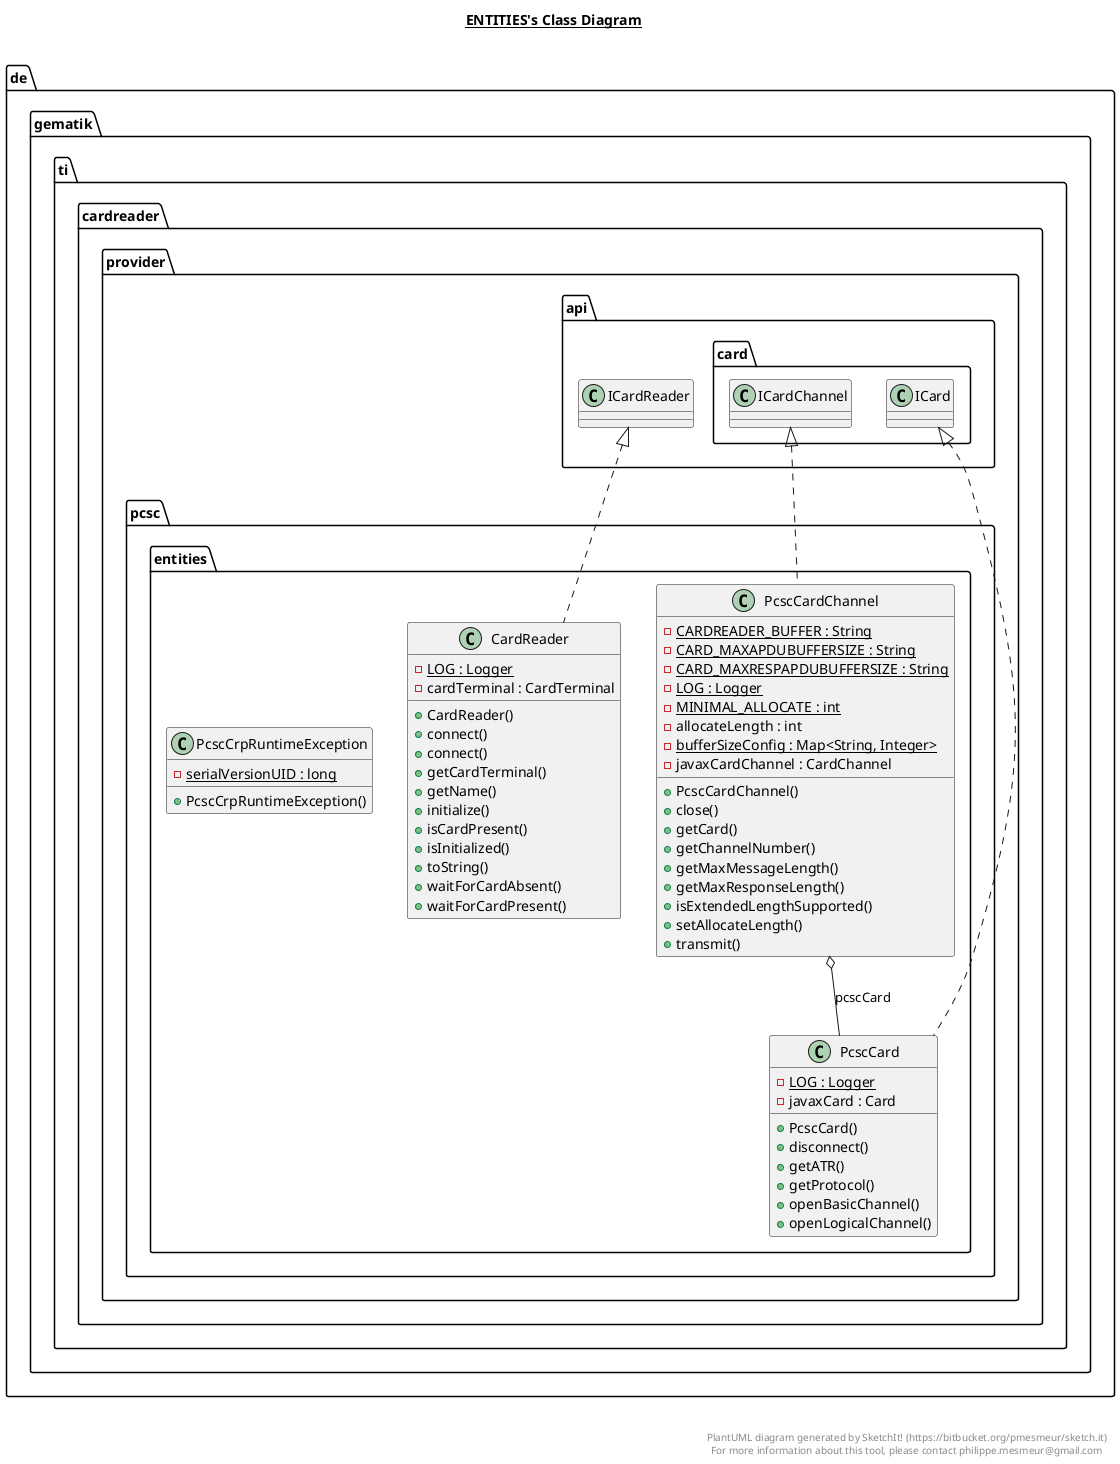 @startuml

title __ENTITIES's Class Diagram__\n

  namespace de.gematik.ti.cardreader.provider.pcsc.entities {
    class de.gematik.ti.cardreader.provider.pcsc.entities.CardReader {
        {static} - LOG : Logger
        - cardTerminal : CardTerminal
        + CardReader()
        + connect()
        + connect()
        + getCardTerminal()
        + getName()
        + initialize()
        + isCardPresent()
        + isInitialized()
        + toString()
        + waitForCardAbsent()
        + waitForCardPresent()
    }
  }
  

  namespace de.gematik.ti.cardreader.provider.pcsc.entities {
    class de.gematik.ti.cardreader.provider.pcsc.entities.PcscCard {
        {static} - LOG : Logger
        - javaxCard : Card
        + PcscCard()
        + disconnect()
        + getATR()
        + getProtocol()
        + openBasicChannel()
        + openLogicalChannel()
    }
  }
  

  namespace de.gematik.ti.cardreader.provider.pcsc.entities {
    class de.gematik.ti.cardreader.provider.pcsc.entities.PcscCardChannel {
        {static} - CARDREADER_BUFFER : String
        {static} - CARD_MAXAPDUBUFFERSIZE : String
        {static} - CARD_MAXRESPAPDUBUFFERSIZE : String
        {static} - LOG : Logger
        {static} - MINIMAL_ALLOCATE : int
        - allocateLength : int
        {static} - bufferSizeConfig : Map<String, Integer>
        - javaxCardChannel : CardChannel
        + PcscCardChannel()
        + close()
        + getCard()
        + getChannelNumber()
        + getMaxMessageLength()
        + getMaxResponseLength()
        + isExtendedLengthSupported()
        + setAllocateLength()
        + transmit()
    }
  }
  

  namespace de.gematik.ti.cardreader.provider.pcsc.entities {
    class de.gematik.ti.cardreader.provider.pcsc.entities.PcscCrpRuntimeException {
        {static} - serialVersionUID : long
        + PcscCrpRuntimeException()
    }
  }
  

  de.gematik.ti.cardreader.provider.pcsc.entities.CardReader .up.|> de.gematik.ti.cardreader.provider.api.ICardReader
  de.gematik.ti.cardreader.provider.pcsc.entities.PcscCard .up.|> de.gematik.ti.cardreader.provider.api.card.ICard
  de.gematik.ti.cardreader.provider.pcsc.entities.PcscCardChannel .up.|> de.gematik.ti.cardreader.provider.api.card.ICardChannel
  de.gematik.ti.cardreader.provider.pcsc.entities.PcscCardChannel o-- de.gematik.ti.cardreader.provider.pcsc.entities.PcscCard : pcscCard


right footer


PlantUML diagram generated by SketchIt! (https://bitbucket.org/pmesmeur/sketch.it)
For more information about this tool, please contact philippe.mesmeur@gmail.com
endfooter

@enduml
